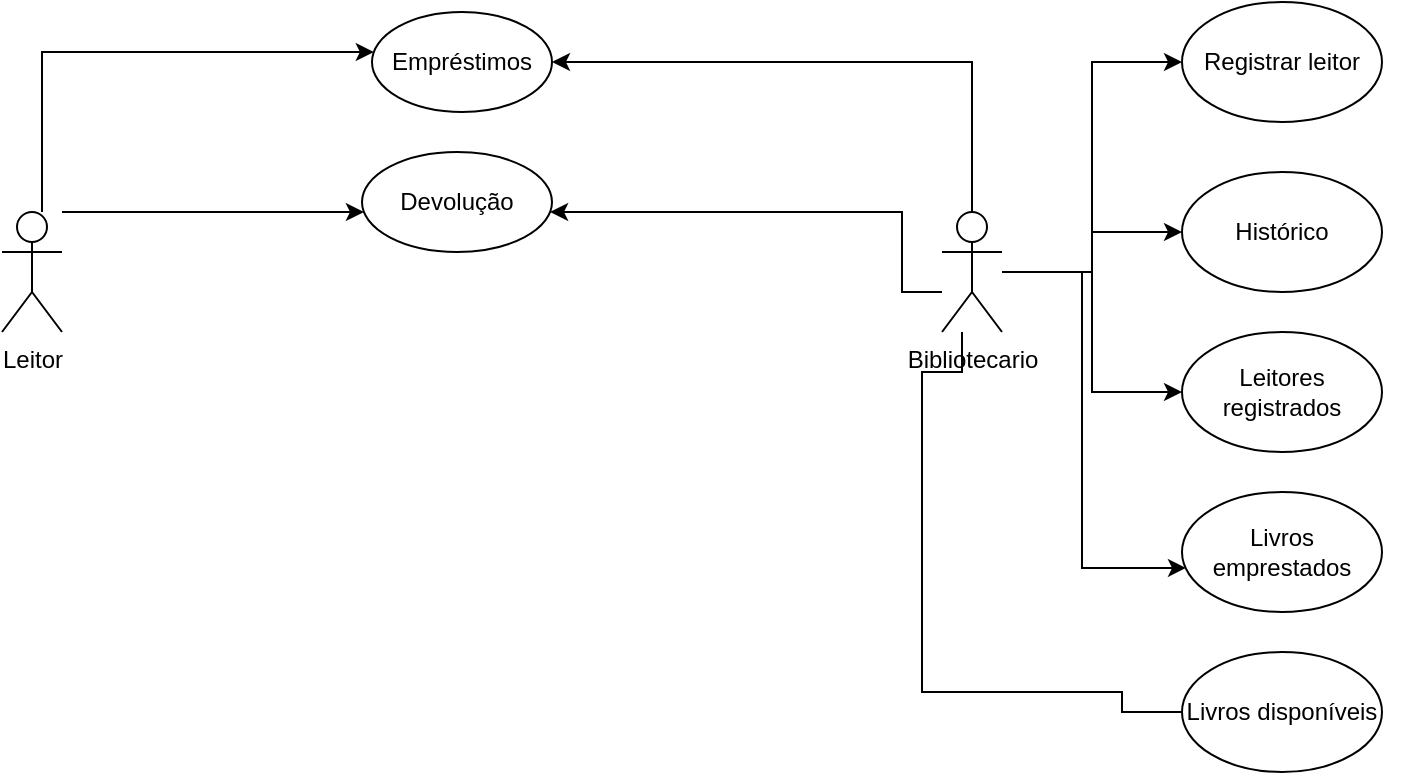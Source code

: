 <mxfile version="21.7.2" type="device">
  <diagram name="Página-1" id="qn4yN9Hp1HvYW7_REuaR">
    <mxGraphModel dx="880" dy="470" grid="1" gridSize="10" guides="1" tooltips="1" connect="1" arrows="1" fold="1" page="1" pageScale="1" pageWidth="827" pageHeight="1169" math="0" shadow="0">
      <root>
        <mxCell id="0" />
        <mxCell id="1" parent="0" />
        <mxCell id="uW-OwiX5MKbS0th0GwP7-22" value="" style="edgeStyle=orthogonalEdgeStyle;rounded=0;orthogonalLoop=1;jettySize=auto;html=1;" parent="1" source="uW-OwiX5MKbS0th0GwP7-1" target="uW-OwiX5MKbS0th0GwP7-6" edge="1">
          <mxGeometry relative="1" as="geometry">
            <Array as="points">
              <mxPoint x="160" y="160" />
              <mxPoint x="160" y="160" />
            </Array>
          </mxGeometry>
        </mxCell>
        <mxCell id="uW-OwiX5MKbS0th0GwP7-27" style="edgeStyle=orthogonalEdgeStyle;rounded=0;orthogonalLoop=1;jettySize=auto;html=1;" parent="1" source="uW-OwiX5MKbS0th0GwP7-1" target="uW-OwiX5MKbS0th0GwP7-10" edge="1">
          <mxGeometry relative="1" as="geometry">
            <Array as="points">
              <mxPoint x="80" y="80" />
            </Array>
          </mxGeometry>
        </mxCell>
        <mxCell id="uW-OwiX5MKbS0th0GwP7-1" value="Leitor" style="shape=umlActor;verticalLabelPosition=bottom;verticalAlign=top;html=1;" parent="1" vertex="1">
          <mxGeometry x="60" y="160" width="30" height="60" as="geometry" />
        </mxCell>
        <mxCell id="Qdk1IEBTwxSboE8S2Jn5-5" style="edgeStyle=orthogonalEdgeStyle;rounded=0;orthogonalLoop=1;jettySize=auto;html=1;" edge="1" parent="1" source="uW-OwiX5MKbS0th0GwP7-3" target="uW-OwiX5MKbS0th0GwP7-6">
          <mxGeometry relative="1" as="geometry">
            <Array as="points">
              <mxPoint x="510" y="200" />
              <mxPoint x="510" y="160" />
            </Array>
          </mxGeometry>
        </mxCell>
        <mxCell id="Qdk1IEBTwxSboE8S2Jn5-14" style="edgeStyle=orthogonalEdgeStyle;rounded=0;orthogonalLoop=1;jettySize=auto;html=1;entryX=1;entryY=0.5;entryDx=0;entryDy=0;" edge="1" parent="1" source="uW-OwiX5MKbS0th0GwP7-3" target="uW-OwiX5MKbS0th0GwP7-7">
          <mxGeometry relative="1" as="geometry">
            <Array as="points">
              <mxPoint x="540" y="240" />
              <mxPoint x="520" y="240" />
              <mxPoint x="520" y="400" />
              <mxPoint x="620" y="400" />
              <mxPoint x="620" y="410" />
            </Array>
          </mxGeometry>
        </mxCell>
        <mxCell id="Qdk1IEBTwxSboE8S2Jn5-15" style="edgeStyle=orthogonalEdgeStyle;rounded=0;orthogonalLoop=1;jettySize=auto;html=1;entryX=1;entryY=0.5;entryDx=0;entryDy=0;" edge="1" parent="1" source="uW-OwiX5MKbS0th0GwP7-3" target="uW-OwiX5MKbS0th0GwP7-10">
          <mxGeometry relative="1" as="geometry">
            <Array as="points">
              <mxPoint x="545" y="85" />
            </Array>
          </mxGeometry>
        </mxCell>
        <mxCell id="Qdk1IEBTwxSboE8S2Jn5-16" style="edgeStyle=orthogonalEdgeStyle;rounded=0;orthogonalLoop=1;jettySize=auto;html=1;entryX=0;entryY=0.5;entryDx=0;entryDy=0;" edge="1" parent="1" source="uW-OwiX5MKbS0th0GwP7-3" target="Qdk1IEBTwxSboE8S2Jn5-10">
          <mxGeometry relative="1" as="geometry" />
        </mxCell>
        <mxCell id="Qdk1IEBTwxSboE8S2Jn5-17" style="edgeStyle=orthogonalEdgeStyle;rounded=0;orthogonalLoop=1;jettySize=auto;html=1;" edge="1" parent="1" source="uW-OwiX5MKbS0th0GwP7-3" target="Qdk1IEBTwxSboE8S2Jn5-9">
          <mxGeometry relative="1" as="geometry" />
        </mxCell>
        <mxCell id="Qdk1IEBTwxSboE8S2Jn5-18" style="edgeStyle=orthogonalEdgeStyle;rounded=0;orthogonalLoop=1;jettySize=auto;html=1;entryX=0;entryY=0.5;entryDx=0;entryDy=0;" edge="1" parent="1" source="uW-OwiX5MKbS0th0GwP7-3" target="Qdk1IEBTwxSboE8S2Jn5-8">
          <mxGeometry relative="1" as="geometry" />
        </mxCell>
        <mxCell id="Qdk1IEBTwxSboE8S2Jn5-19" style="edgeStyle=orthogonalEdgeStyle;rounded=0;orthogonalLoop=1;jettySize=auto;html=1;entryX=0.02;entryY=0.633;entryDx=0;entryDy=0;entryPerimeter=0;" edge="1" parent="1" source="uW-OwiX5MKbS0th0GwP7-3" target="Qdk1IEBTwxSboE8S2Jn5-7">
          <mxGeometry relative="1" as="geometry">
            <Array as="points">
              <mxPoint x="600" y="190" />
              <mxPoint x="600" y="338" />
            </Array>
          </mxGeometry>
        </mxCell>
        <mxCell id="uW-OwiX5MKbS0th0GwP7-3" value="Bibliotecario" style="shape=umlActor;verticalLabelPosition=bottom;verticalAlign=top;html=1;" parent="1" vertex="1">
          <mxGeometry x="530" y="160" width="30" height="60" as="geometry" />
        </mxCell>
        <mxCell id="uW-OwiX5MKbS0th0GwP7-6" value="Devolução" style="ellipse;whiteSpace=wrap;html=1;" parent="1" vertex="1">
          <mxGeometry x="240" y="130" width="95" height="50" as="geometry" />
        </mxCell>
        <mxCell id="uW-OwiX5MKbS0th0GwP7-7" value="Livros disponíveis" style="ellipse;whiteSpace=wrap;html=1;" parent="1" vertex="1">
          <mxGeometry x="650" y="380" width="100" height="60" as="geometry" />
        </mxCell>
        <mxCell id="uW-OwiX5MKbS0th0GwP7-10" value="Empréstimos" style="ellipse;whiteSpace=wrap;html=1;" parent="1" vertex="1">
          <mxGeometry x="245" y="60" width="90" height="50" as="geometry" />
        </mxCell>
        <mxCell id="Qdk1IEBTwxSboE8S2Jn5-7" value="Livros emprestados" style="ellipse;whiteSpace=wrap;html=1;" vertex="1" parent="1">
          <mxGeometry x="650" y="300" width="100" height="60" as="geometry" />
        </mxCell>
        <mxCell id="Qdk1IEBTwxSboE8S2Jn5-8" value="Leitores registrados" style="ellipse;whiteSpace=wrap;html=1;" vertex="1" parent="1">
          <mxGeometry x="650" y="220" width="100" height="60" as="geometry" />
        </mxCell>
        <mxCell id="Qdk1IEBTwxSboE8S2Jn5-9" value="Histórico" style="ellipse;whiteSpace=wrap;html=1;" vertex="1" parent="1">
          <mxGeometry x="650" y="140" width="100" height="60" as="geometry" />
        </mxCell>
        <mxCell id="Qdk1IEBTwxSboE8S2Jn5-10" value="Registrar leitor" style="ellipse;whiteSpace=wrap;html=1;" vertex="1" parent="1">
          <mxGeometry x="650" y="55" width="100" height="60" as="geometry" />
        </mxCell>
      </root>
    </mxGraphModel>
  </diagram>
</mxfile>
